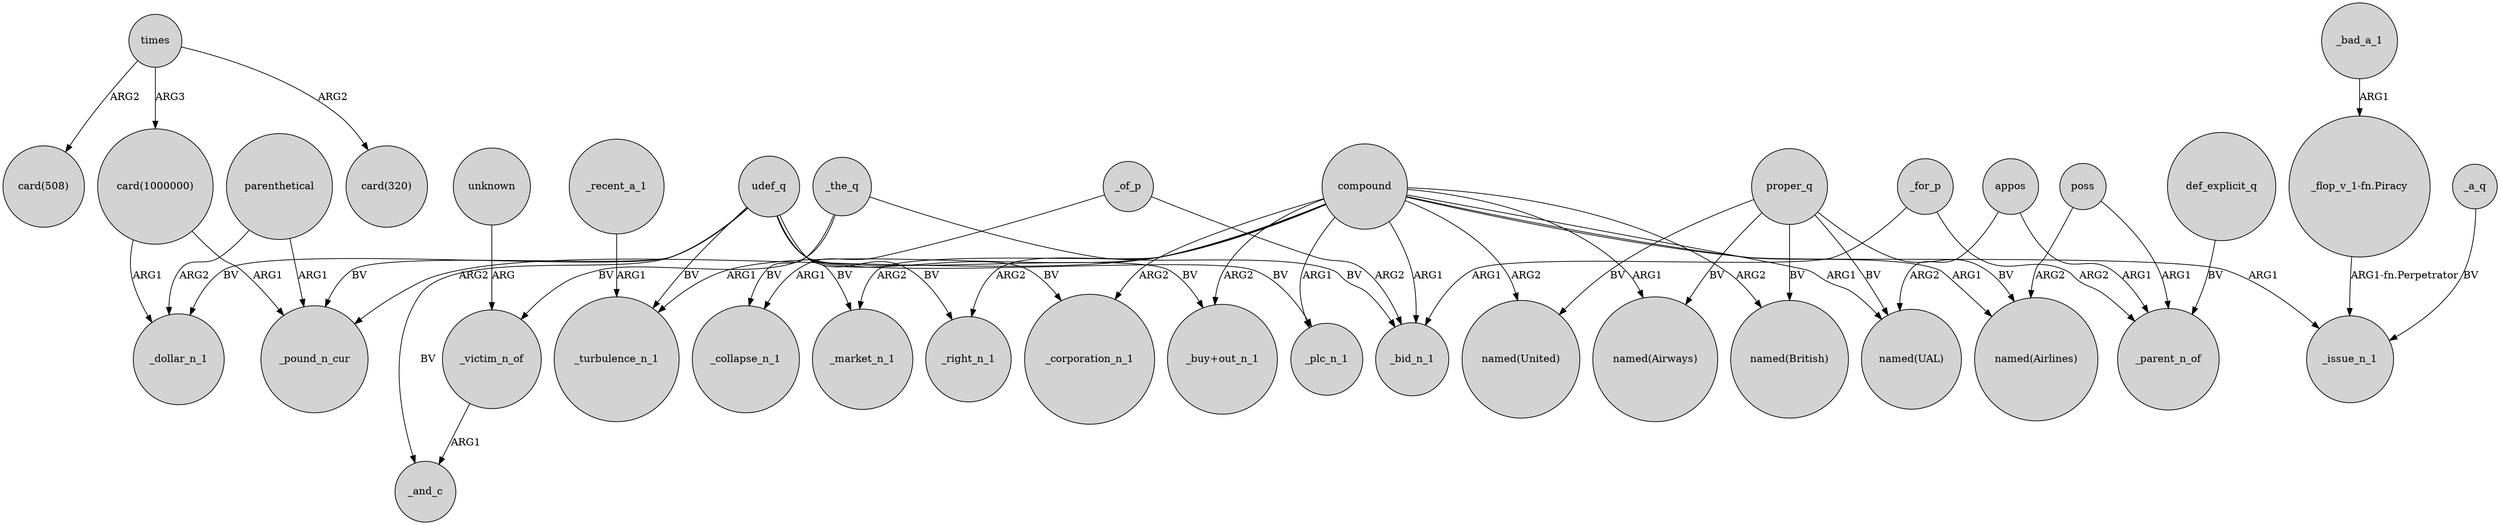 digraph {
	node [shape=circle style=filled]
	proper_q -> "named(British)" [label=BV]
	udef_q -> _pound_n_cur [label=BV]
	compound -> "named(UAL)" [label=ARG1]
	udef_q -> _market_n_1 [label=BV]
	compound -> "named(Airlines)" [label=ARG1]
	times -> "card(508)" [label=ARG2]
	_of_p -> _bid_n_1 [label=ARG2]
	appos -> "named(UAL)" [label=ARG2]
	compound -> "named(United)" [label=ARG2]
	compound -> _market_n_1 [label=ARG2]
	times -> "card(320)" [label=ARG2]
	_of_p -> _collapse_n_1 [label=ARG1]
	appos -> _parent_n_of [label=ARG1]
	times -> "card(1000000)" [label=ARG3]
	"_flop_v_1-fn.Piracy" -> _issue_n_1 [label="ARG1-fn.Perpetrator"]
	udef_q -> _turbulence_n_1 [label=BV]
	poss -> "named(Airlines)" [label=ARG2]
	udef_q -> _right_n_1 [label=BV]
	_for_p -> _parent_n_of [label=ARG2]
	udef_q -> _and_c [label=BV]
	proper_q -> "named(Airlines)" [label=BV]
	udef_q -> "_buy+out_n_1" [label=BV]
	compound -> _right_n_1 [label=ARG2]
	parenthetical -> _pound_n_cur [label=ARG1]
	_recent_a_1 -> _turbulence_n_1 [label=ARG1]
	_bad_a_1 -> "_flop_v_1-fn.Piracy" [label=ARG1]
	compound -> "named(Airways)" [label=ARG1]
	def_explicit_q -> _parent_n_of [label=BV]
	proper_q -> "named(UAL)" [label=BV]
	compound -> _pound_n_cur [label=ARG2]
	"card(1000000)" -> _pound_n_cur [label=ARG1]
	udef_q -> _dollar_n_1 [label=BV]
	"card(1000000)" -> _dollar_n_1 [label=ARG1]
	proper_q -> "named(Airways)" [label=BV]
	_victim_n_of -> _and_c [label=ARG1]
	_the_q -> _collapse_n_1 [label=BV]
	unknown -> _victim_n_of [label=ARG]
	proper_q -> "named(United)" [label=BV]
	_the_q -> _bid_n_1 [label=BV]
	_the_q -> _victim_n_of [label=BV]
	compound -> _turbulence_n_1 [label=ARG1]
	compound -> "_buy+out_n_1" [label=ARG2]
	compound -> _corporation_n_1 [label=ARG2]
	compound -> "named(British)" [label=ARG2]
	udef_q -> _corporation_n_1 [label=BV]
	udef_q -> _plc_n_1 [label=BV]
	parenthetical -> _dollar_n_1 [label=ARG2]
	poss -> _parent_n_of [label=ARG1]
	compound -> _issue_n_1 [label=ARG1]
	compound -> _bid_n_1 [label=ARG1]
	_a_q -> _issue_n_1 [label=BV]
	_for_p -> _bid_n_1 [label=ARG1]
	compound -> _plc_n_1 [label=ARG1]
}
